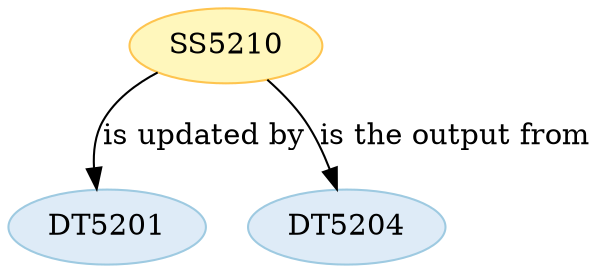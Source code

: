 strict digraph {


	"DT5201" [ color="2", colorscheme="blues3", fillcolor="1", style="filled",  weight=0 ];

	"DT5204" [ color="2", colorscheme="blues3", fillcolor="1", style="filled",  weight=0 ];

	"SS5210" [ color="2", colorscheme="ylorbr3", fillcolor="1", style="filled",  weight=0 ];

	"SS5210" -> "DT5201" [ label="is updated by", labeltooltip="DT5201 - is updated by - SS5210",  weight=0 ];

	"SS5210" -> "DT5204" [ label="is the output from", labeltooltip="DT5204 - is the output from - SS5210",  weight=0 ];

}
